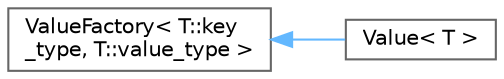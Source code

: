 digraph "类继承关系图"
{
 // LATEX_PDF_SIZE
  bgcolor="transparent";
  edge [fontname=Helvetica,fontsize=10,labelfontname=Helvetica,labelfontsize=10];
  node [fontname=Helvetica,fontsize=10,shape=box,height=0.2,width=0.4];
  rankdir="LR";
  Node0 [id="Node000000",label="ValueFactory\< T::key\l_type, T::value_type \>",height=0.2,width=0.4,color="grey40", fillcolor="white", style="filled",URL="$struct_value_factory.html",tooltip=" "];
  Node0 -> Node1 [id="edge7830_Node000000_Node000001",dir="back",color="steelblue1",style="solid",tooltip=" "];
  Node1 [id="Node000001",label="Value\< T \>",height=0.2,width=0.4,color="grey40", fillcolor="white", style="filled",URL="$struct_value.html",tooltip=" "];
}
